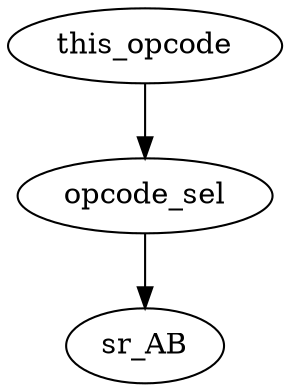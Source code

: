 strict digraph "" {
	opcode_sel	 [complexity=2,
		importance=0.0828631009675,
		rank=0.0414315504837];
	sr_AB	 [complexity=0,
		importance=0.0361096921875,
		rank=0.0];
	opcode_sel -> sr_AB;
	this_opcode	 [complexity=3,
		importance=1.3955690476,
		rank=0.465189682533];
	this_opcode -> opcode_sel;
}
